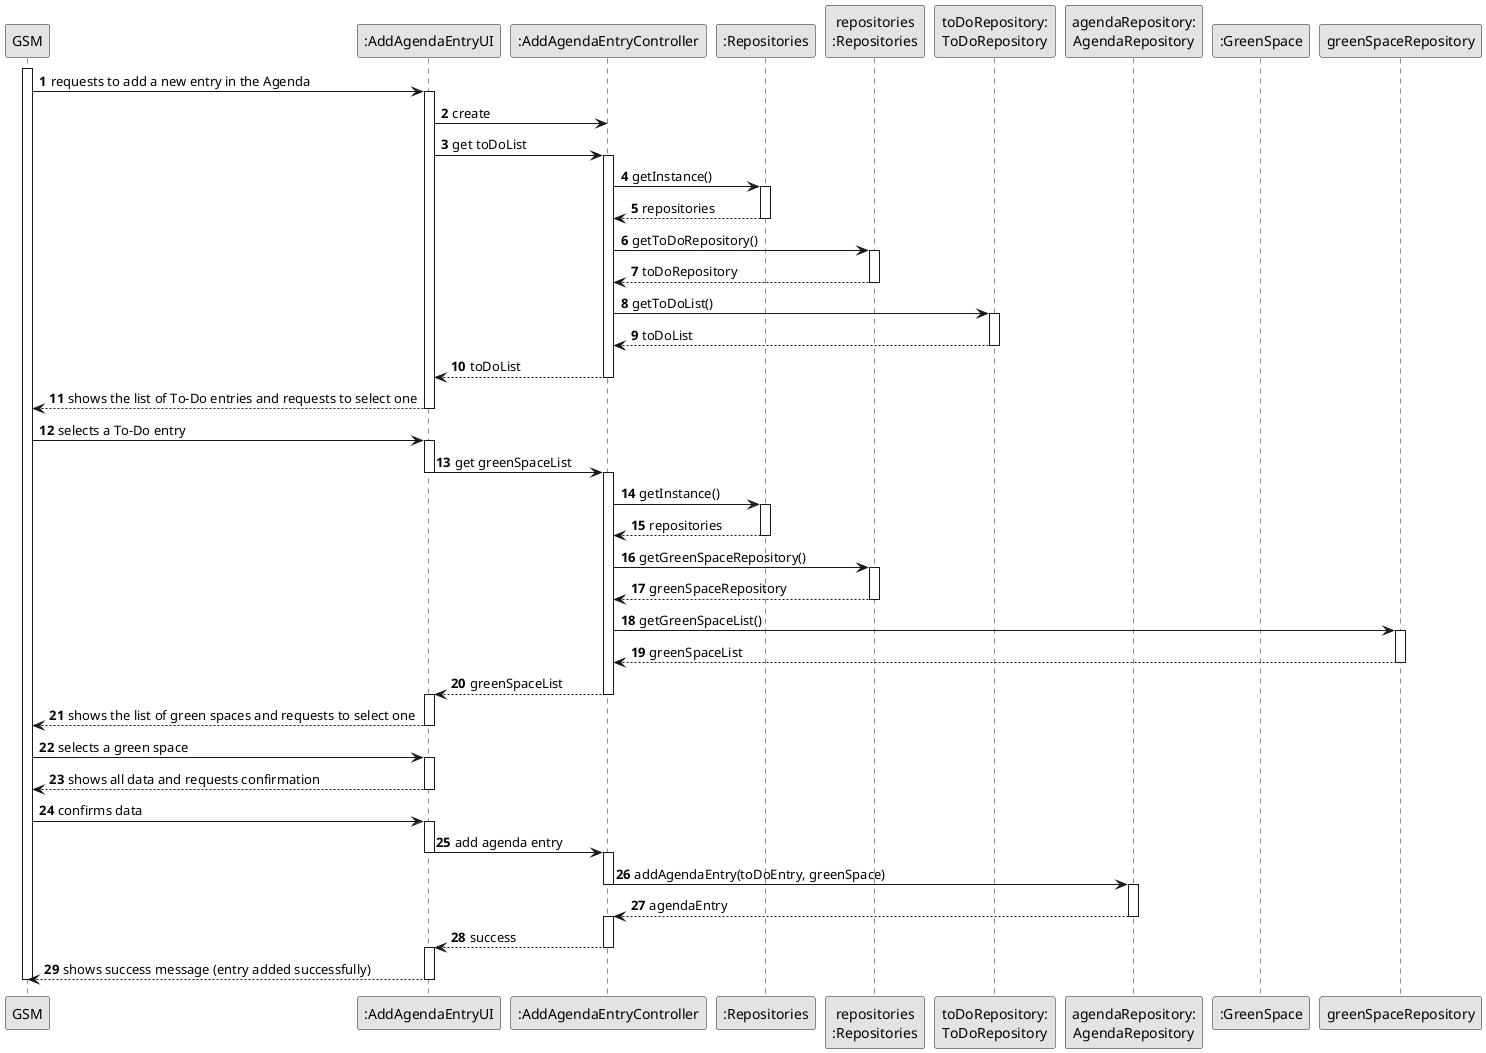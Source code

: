 @startuml
skinparam monochrome true
skinparam packageStyle rectangle
skinparam shadowing false

autonumber

participant "GSM" as GSM
participant ":AddAgendaEntryUI" as UI
participant ":AddAgendaEntryController" as CTRL
participant ":Repositories" as GlobRepo
participant "repositories\n:Repositories" as PLAT
participant "toDoRepository:\nToDoRepository" as TODOREP
participant "agendaRepository:\nAgendaRepository" as AGENDREP
participant ":GreenSpace" as GS

activate GSM
GSM -> UI : requests to add a new entry in the Agenda
activate UI
UI -> CTRL : create

UI -> CTRL: get toDoList
activate CTRL

CTRL -> GlobRepo : getInstance()
activate GlobRepo
GlobRepo --> CTRL : repositories
deactivate GlobRepo
CTRL -> PLAT : getToDoRepository()
activate PLAT
PLAT -->  CTRL: toDoRepository
deactivate PLAT

CTRL -> TODOREP : getToDoList()
activate TODOREP
TODOREP --> CTRL : toDoList
deactivate TODOREP
CTRL --> UI : toDoList
deactivate CTRL
UI --> GSM : shows the list of To-Do entries and requests to select one
deactivate UI

GSM -> UI : selects a To-Do entry
activate UI

UI -> CTRL : get greenSpaceList
deactivate UI
activate CTRL

CTRL -> GlobRepo : getInstance()
activate GlobRepo

GlobRepo --> CTRL : repositories
deactivate GlobRepo

CTRL -> PLAT : getGreenSpaceRepository()
activate PLAT

PLAT -->  CTRL: greenSpaceRepository
deactivate PLAT

CTRL -> greenSpaceRepository : getGreenSpaceList()
activate greenSpaceRepository

greenSpaceRepository --> CTRL : greenSpaceList
deactivate greenSpaceRepository

CTRL --> UI : greenSpaceList
deactivate CTRL
activate UI

UI --> GSM : shows the list of green spaces and requests to select one
deactivate UI

GSM -> UI : selects a green space
activate UI

UI --> GSM: shows all data and requests confirmation
deactivate UI

GSM -> UI: confirms data
activate UI

UI -> CTRL : add agenda entry
deactivate UI
activate CTRL

CTRL -> AGENDREP : addAgendaEntry(toDoEntry, greenSpace)
deactivate CTRL

activate AGENDREP
AGENDREP --> CTRL : agendaEntry
deactivate AGENDREP
activate CTRL
CTRL --> UI : success
deactivate CTRL
activate UI
UI --> GSM : shows success message (entry added successfully)
deactivate UI
deactivate GSM
@enduml
